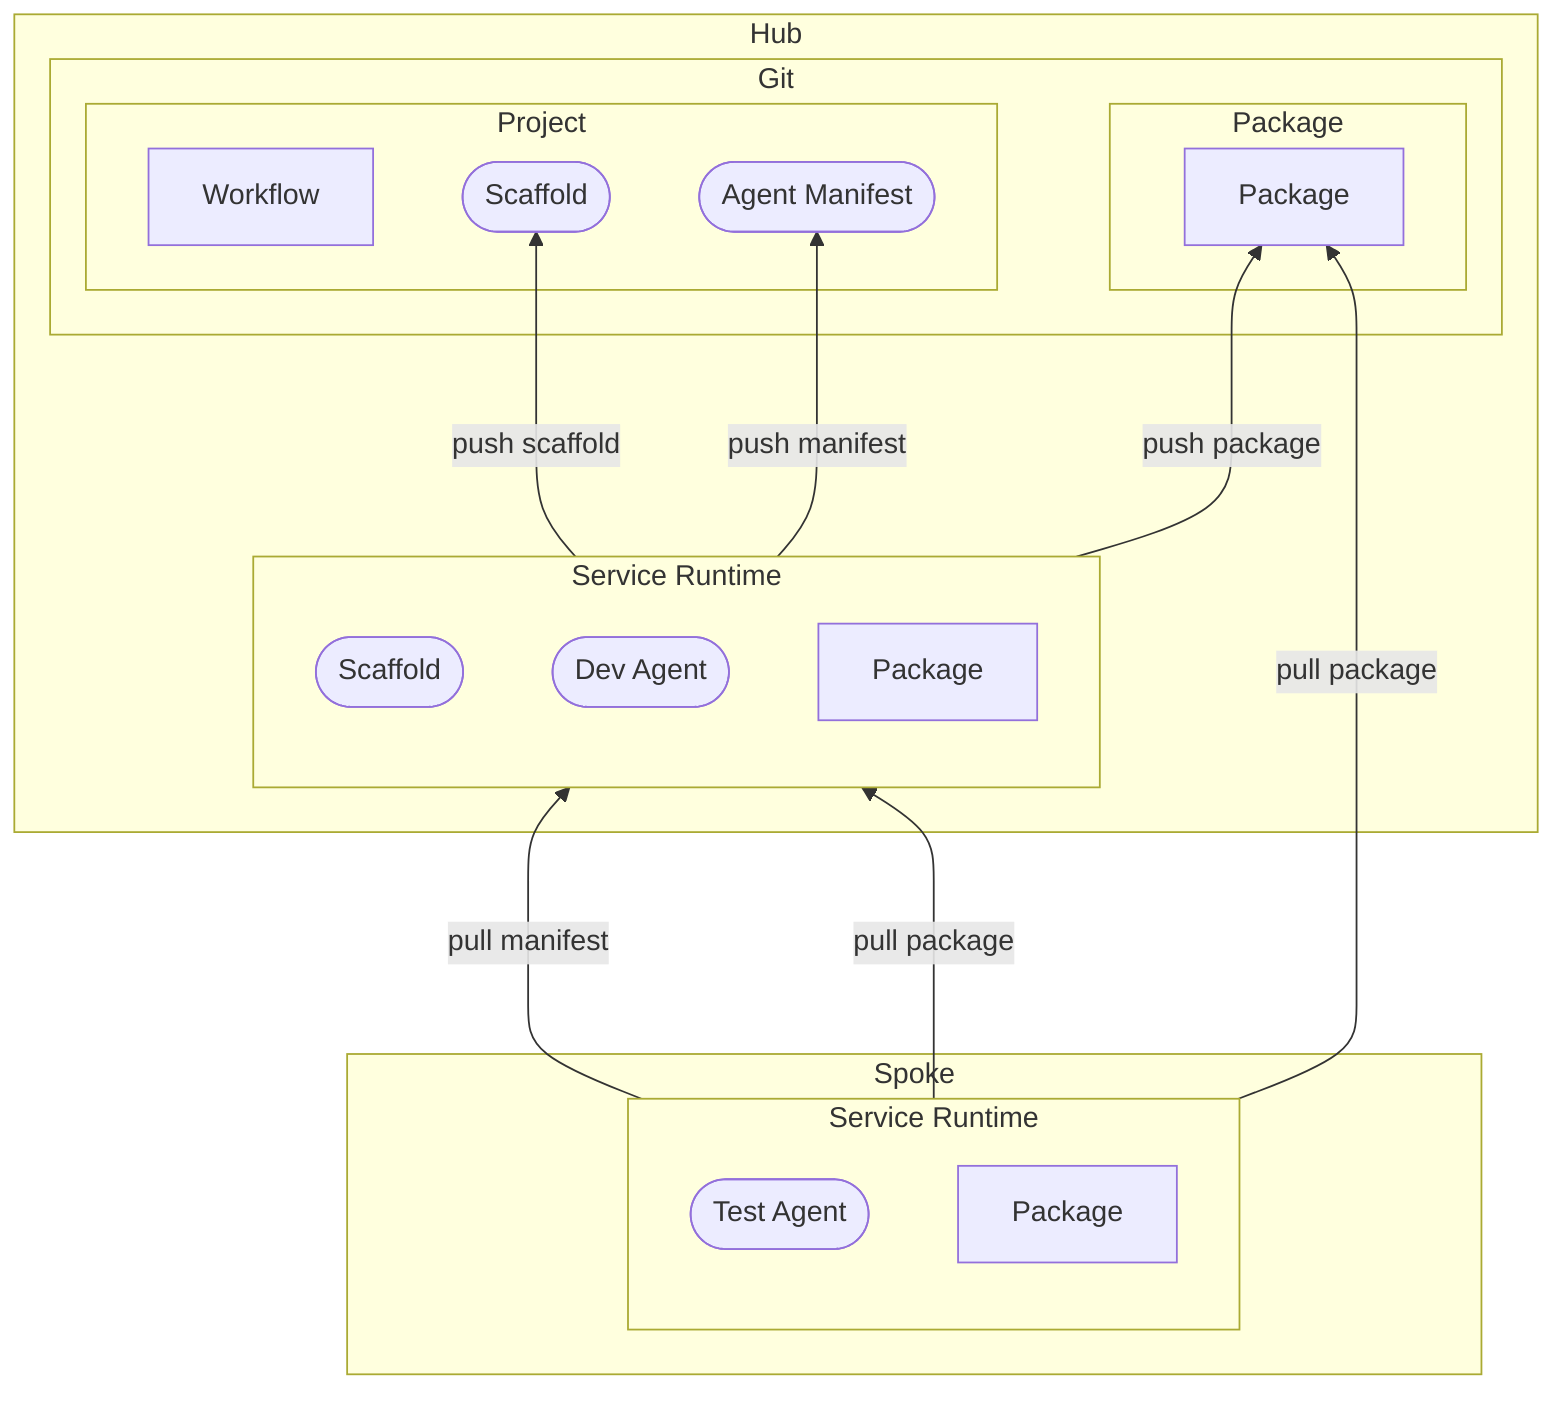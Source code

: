 flowchart BT
  subgraph hub[Hub]
    subgraph hub.git["Git"]
      subgraph hub.git.project["Project"]
        hub.git.wf["Workflow"]
        hub.git.sd(["Scaffold"])
        hub.git.am(["Agent Manifest"])
      end
      subgraph hub.git.pkg["Package"]
        hub.git.pkg.pkg["Package"]
      end
    end
    subgraph hub.svc["Service Runtime"]
      hub.svc.scaffold(["Scaffold"])
      hub.svc.agent(["Dev Agent"])
      hub.svc.pkg["Package"]
    end
  end
  subgraph spoke [Spoke]
    subgraph spoke.svc["Service Runtime"]
      spoke.svc.agent(["Test Agent"])
      spoke.svc.pkg["Package"]
    end
  end
  hub.svc -- push scaffold --> hub.git.sd
  hub.svc -- push manifest --> hub.git.am
  hub.svc -- push package ---> hub.git.pkg.pkg
  spoke.svc -- pull manifest ---> hub.svc
  spoke.svc -- pull package --> hub.svc & hub.git.pkg.pkg